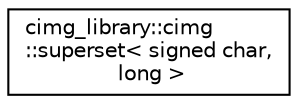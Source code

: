 digraph G
{
  edge [fontname="Helvetica",fontsize="10",labelfontname="Helvetica",labelfontsize="10"];
  node [fontname="Helvetica",fontsize="10",shape=record];
  rankdir="LR";
  Node1 [label="cimg_library::cimg\l::superset\< signed char,\l long \>",height=0.2,width=0.4,color="black", fillcolor="white", style="filled",URL="$structcimg__library_1_1cimg_1_1superset_3_01signed_01char_00_01long_01_4.html"];
}
